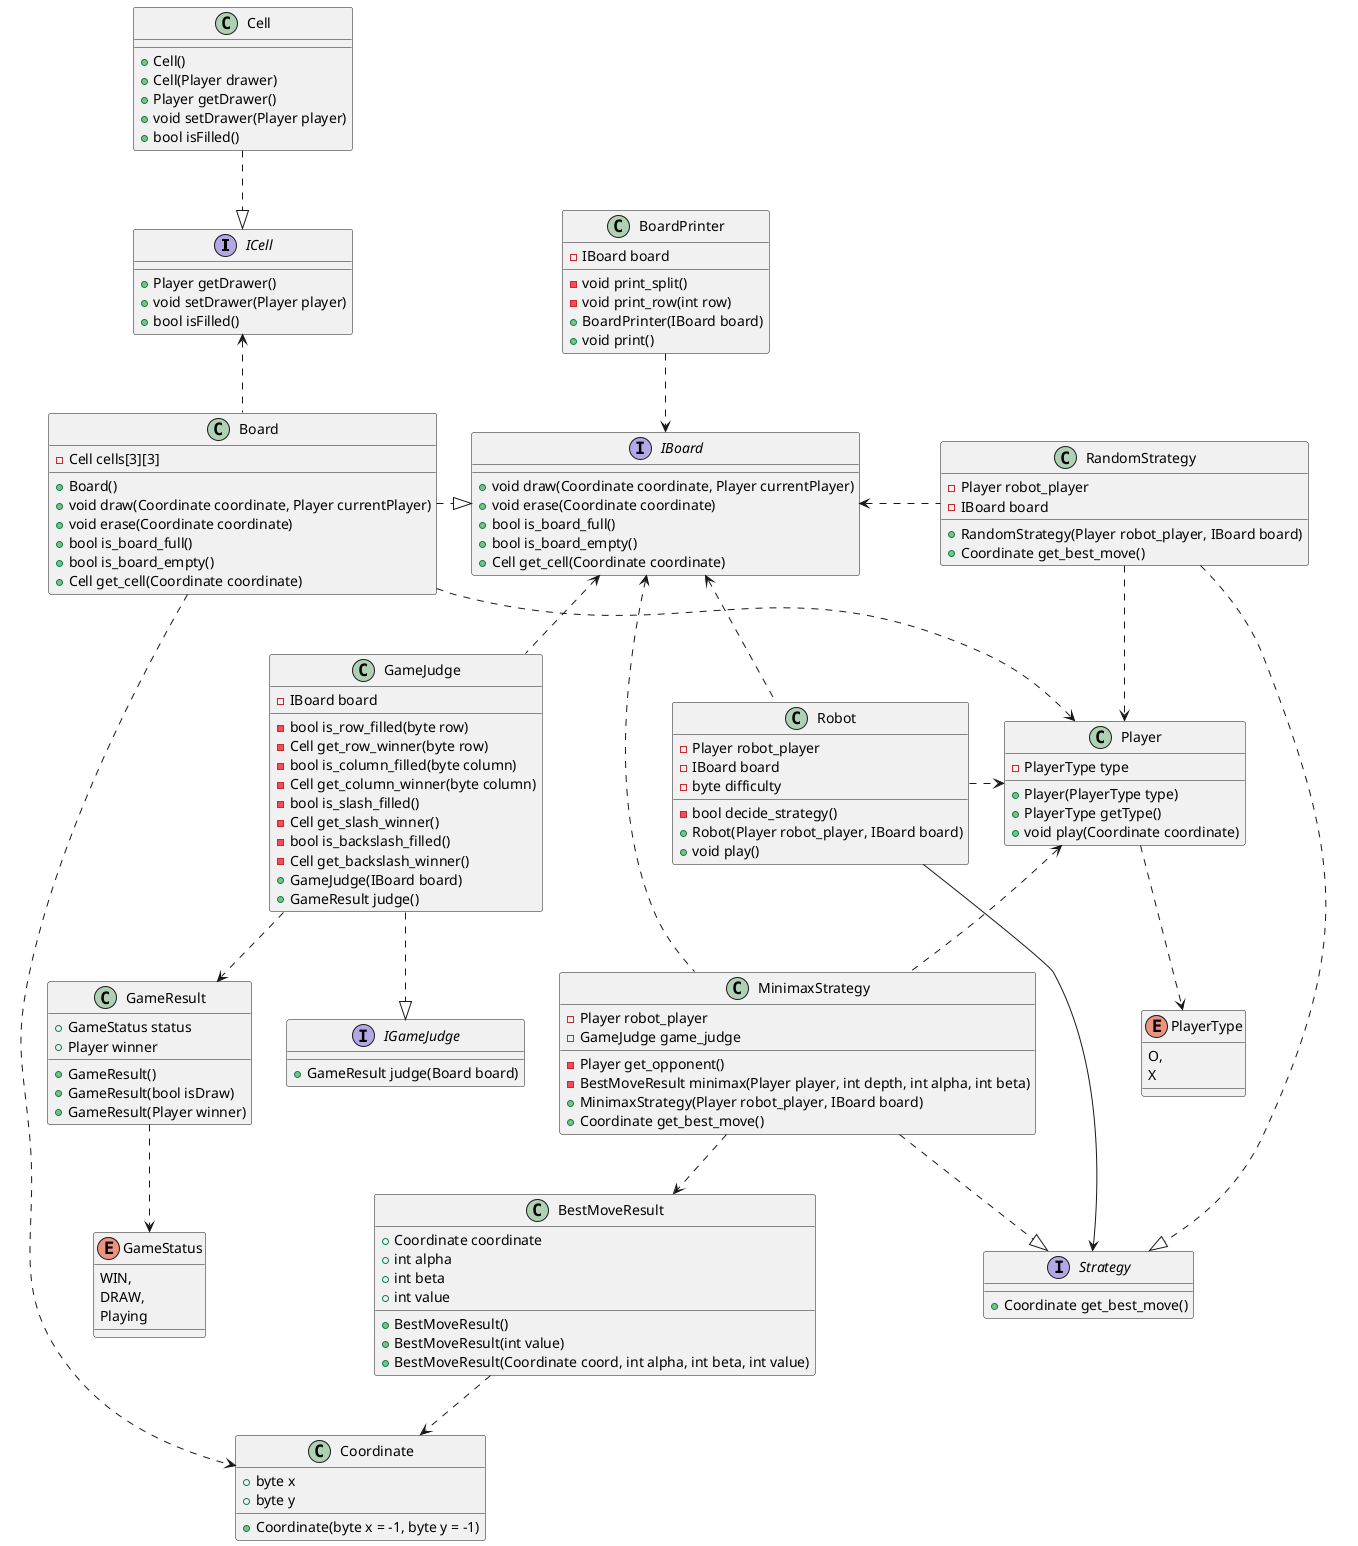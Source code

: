 @startuml

interface ICell {
	+Player getDrawer()
	+void setDrawer(Player player)
	+bool isFilled()
}

class Cell {
	+Cell()
	+Cell(Player drawer)
	+Player getDrawer()
	+void setDrawer(Player player)
	+bool isFilled()
}

interface IBoard {
	+void draw(Coordinate coordinate, Player currentPlayer)
	+void erase(Coordinate coordinate)
	+bool is_board_full()
	+bool is_board_empty()
	+Cell get_cell(Coordinate coordinate)
}

class Board {
	-Cell cells[3][3]
	+Board()
	+void draw(Coordinate coordinate, Player currentPlayer)
	+void erase(Coordinate coordinate)
	+bool is_board_full()
	+bool is_board_empty()
	+Cell get_cell(Coordinate coordinate)
}

class BoardPrinter {
	-IBoard board
	-void print_split()
	-void print_row(int row)
	+BoardPrinter(IBoard board)
	+void print()
}

enum GameStatus {
	WIN,
	DRAW,
	Playing
}

class GameResult {
	+GameStatus status
	+Player winner
	+GameResult()
	+GameResult(bool isDraw)
	+GameResult(Player winner)
}

interface IGameJudge {
	+GameResult judge(Board board)
}

class GameJudge {
	-IBoard board
	-bool is_row_filled(byte row)
	-Cell get_row_winner(byte row)
	-bool is_column_filled(byte column)
	-Cell get_column_winner(byte column)
	-bool is_slash_filled()
	-Cell get_slash_winner()
	-bool is_backslash_filled()
	-Cell get_backslash_winner()
	+GameJudge(IBoard board)
	+GameResult judge()
}

class Coordinate {
	+byte x
	+byte y
	+Coordinate(byte x = -1, byte y = -1)
}

enum PlayerType {
	O,
	X
}

class Player {
	-PlayerType type
	+Player(PlayerType type)
	+PlayerType getType()
	+void play(Coordinate coordinate)
}

class BestMoveResult {
	+Coordinate coordinate
	+int alpha
	+int beta
	+int value
	+BestMoveResult()
	+BestMoveResult(int value)
	+BestMoveResult(Coordinate coord, int alpha, int beta, int value)
}

class Robot {
	-Player robot_player
	-IBoard board
	-byte difficulty
	-bool decide_strategy()
	+Robot(Player robot_player, IBoard board)
	+void play()
}

interface Strategy {
	+Coordinate get_best_move()
}

class MinimaxStrategy {
	-Player robot_player
	-GameJudge game_judge
	-Player get_opponent()
	-BestMoveResult minimax(Player player, int depth, int alpha, int beta)
	+MinimaxStrategy(Player robot_player, IBoard board)
	+Coordinate get_best_move()
}

class RandomStrategy {
	-Player robot_player
	-IBoard board
	+RandomStrategy(Player robot_player, IBoard board)
	+Coordinate get_best_move()
}

Cell .down.|> ICell

Board .up.> ICell
Board .down.> Coordinate
Board .down.> Player
Board .right.|> IBoard

BoardPrinter ..> IBoard

GameResult ..> GameStatus
GameJudge ..> GameResult
GameJudge ..|> IGameJudge
GameJudge .up.> IBoard

Player ..> PlayerType

BestMoveResult .down.> Coordinate

MinimaxStrategy ..|> Strategy
MinimaxStrategy .down.> BestMoveResult
MinimaxStrategy .left.> IBoard
MinimaxStrategy .up.> Player

RandomStrategy ..|> Strategy
RandomStrategy .left.> IBoard
RandomStrategy ..> Player

Robot .left.> IBoard
Robot --> Strategy
Robot .right.> Player

@enduml